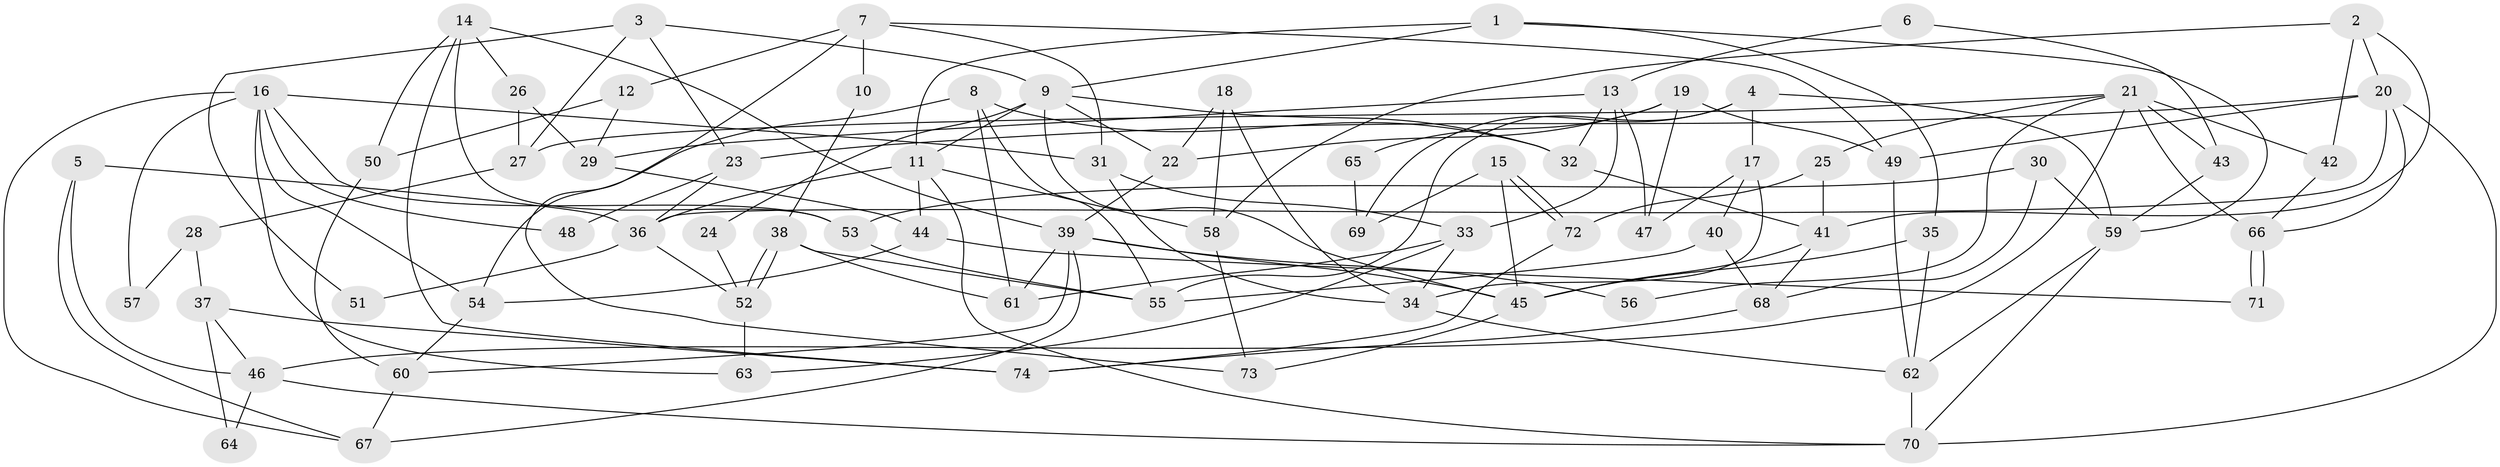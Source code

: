 // coarse degree distribution, {8: 0.10416666666666667, 4: 0.20833333333333334, 6: 0.14583333333333334, 3: 0.1875, 7: 0.08333333333333333, 2: 0.125, 9: 0.041666666666666664, 5: 0.10416666666666667}
// Generated by graph-tools (version 1.1) at 2025/52/02/27/25 19:52:06]
// undirected, 74 vertices, 148 edges
graph export_dot {
graph [start="1"]
  node [color=gray90,style=filled];
  1;
  2;
  3;
  4;
  5;
  6;
  7;
  8;
  9;
  10;
  11;
  12;
  13;
  14;
  15;
  16;
  17;
  18;
  19;
  20;
  21;
  22;
  23;
  24;
  25;
  26;
  27;
  28;
  29;
  30;
  31;
  32;
  33;
  34;
  35;
  36;
  37;
  38;
  39;
  40;
  41;
  42;
  43;
  44;
  45;
  46;
  47;
  48;
  49;
  50;
  51;
  52;
  53;
  54;
  55;
  56;
  57;
  58;
  59;
  60;
  61;
  62;
  63;
  64;
  65;
  66;
  67;
  68;
  69;
  70;
  71;
  72;
  73;
  74;
  1 -- 11;
  1 -- 9;
  1 -- 35;
  1 -- 59;
  2 -- 58;
  2 -- 41;
  2 -- 20;
  2 -- 42;
  3 -- 27;
  3 -- 23;
  3 -- 9;
  3 -- 51;
  4 -- 59;
  4 -- 17;
  4 -- 55;
  4 -- 69;
  5 -- 36;
  5 -- 46;
  5 -- 67;
  6 -- 13;
  6 -- 43;
  7 -- 73;
  7 -- 31;
  7 -- 10;
  7 -- 12;
  7 -- 49;
  8 -- 54;
  8 -- 61;
  8 -- 32;
  8 -- 55;
  9 -- 32;
  9 -- 11;
  9 -- 22;
  9 -- 24;
  9 -- 45;
  10 -- 38;
  11 -- 36;
  11 -- 44;
  11 -- 58;
  11 -- 70;
  12 -- 50;
  12 -- 29;
  13 -- 33;
  13 -- 47;
  13 -- 29;
  13 -- 32;
  14 -- 53;
  14 -- 39;
  14 -- 26;
  14 -- 50;
  14 -- 74;
  15 -- 45;
  15 -- 72;
  15 -- 72;
  15 -- 69;
  16 -- 53;
  16 -- 67;
  16 -- 31;
  16 -- 48;
  16 -- 54;
  16 -- 57;
  16 -- 63;
  17 -- 40;
  17 -- 34;
  17 -- 47;
  18 -- 34;
  18 -- 22;
  18 -- 58;
  19 -- 22;
  19 -- 49;
  19 -- 47;
  19 -- 65;
  20 -- 70;
  20 -- 23;
  20 -- 36;
  20 -- 49;
  20 -- 66;
  21 -- 42;
  21 -- 66;
  21 -- 25;
  21 -- 27;
  21 -- 43;
  21 -- 46;
  21 -- 56;
  22 -- 39;
  23 -- 36;
  23 -- 48;
  24 -- 52;
  25 -- 41;
  25 -- 72;
  26 -- 29;
  26 -- 27;
  27 -- 28;
  28 -- 37;
  28 -- 57;
  29 -- 44;
  30 -- 68;
  30 -- 59;
  30 -- 53;
  31 -- 33;
  31 -- 34;
  32 -- 41;
  33 -- 34;
  33 -- 61;
  33 -- 63;
  34 -- 62;
  35 -- 62;
  35 -- 45;
  36 -- 52;
  36 -- 51;
  37 -- 74;
  37 -- 46;
  37 -- 64;
  38 -- 52;
  38 -- 52;
  38 -- 55;
  38 -- 61;
  39 -- 45;
  39 -- 67;
  39 -- 56;
  39 -- 60;
  39 -- 61;
  40 -- 55;
  40 -- 68;
  41 -- 45;
  41 -- 68;
  42 -- 66;
  43 -- 59;
  44 -- 54;
  44 -- 71;
  45 -- 73;
  46 -- 70;
  46 -- 64;
  49 -- 62;
  50 -- 60;
  52 -- 63;
  53 -- 55;
  54 -- 60;
  58 -- 73;
  59 -- 62;
  59 -- 70;
  60 -- 67;
  62 -- 70;
  65 -- 69;
  66 -- 71;
  66 -- 71;
  68 -- 74;
  72 -- 74;
}
